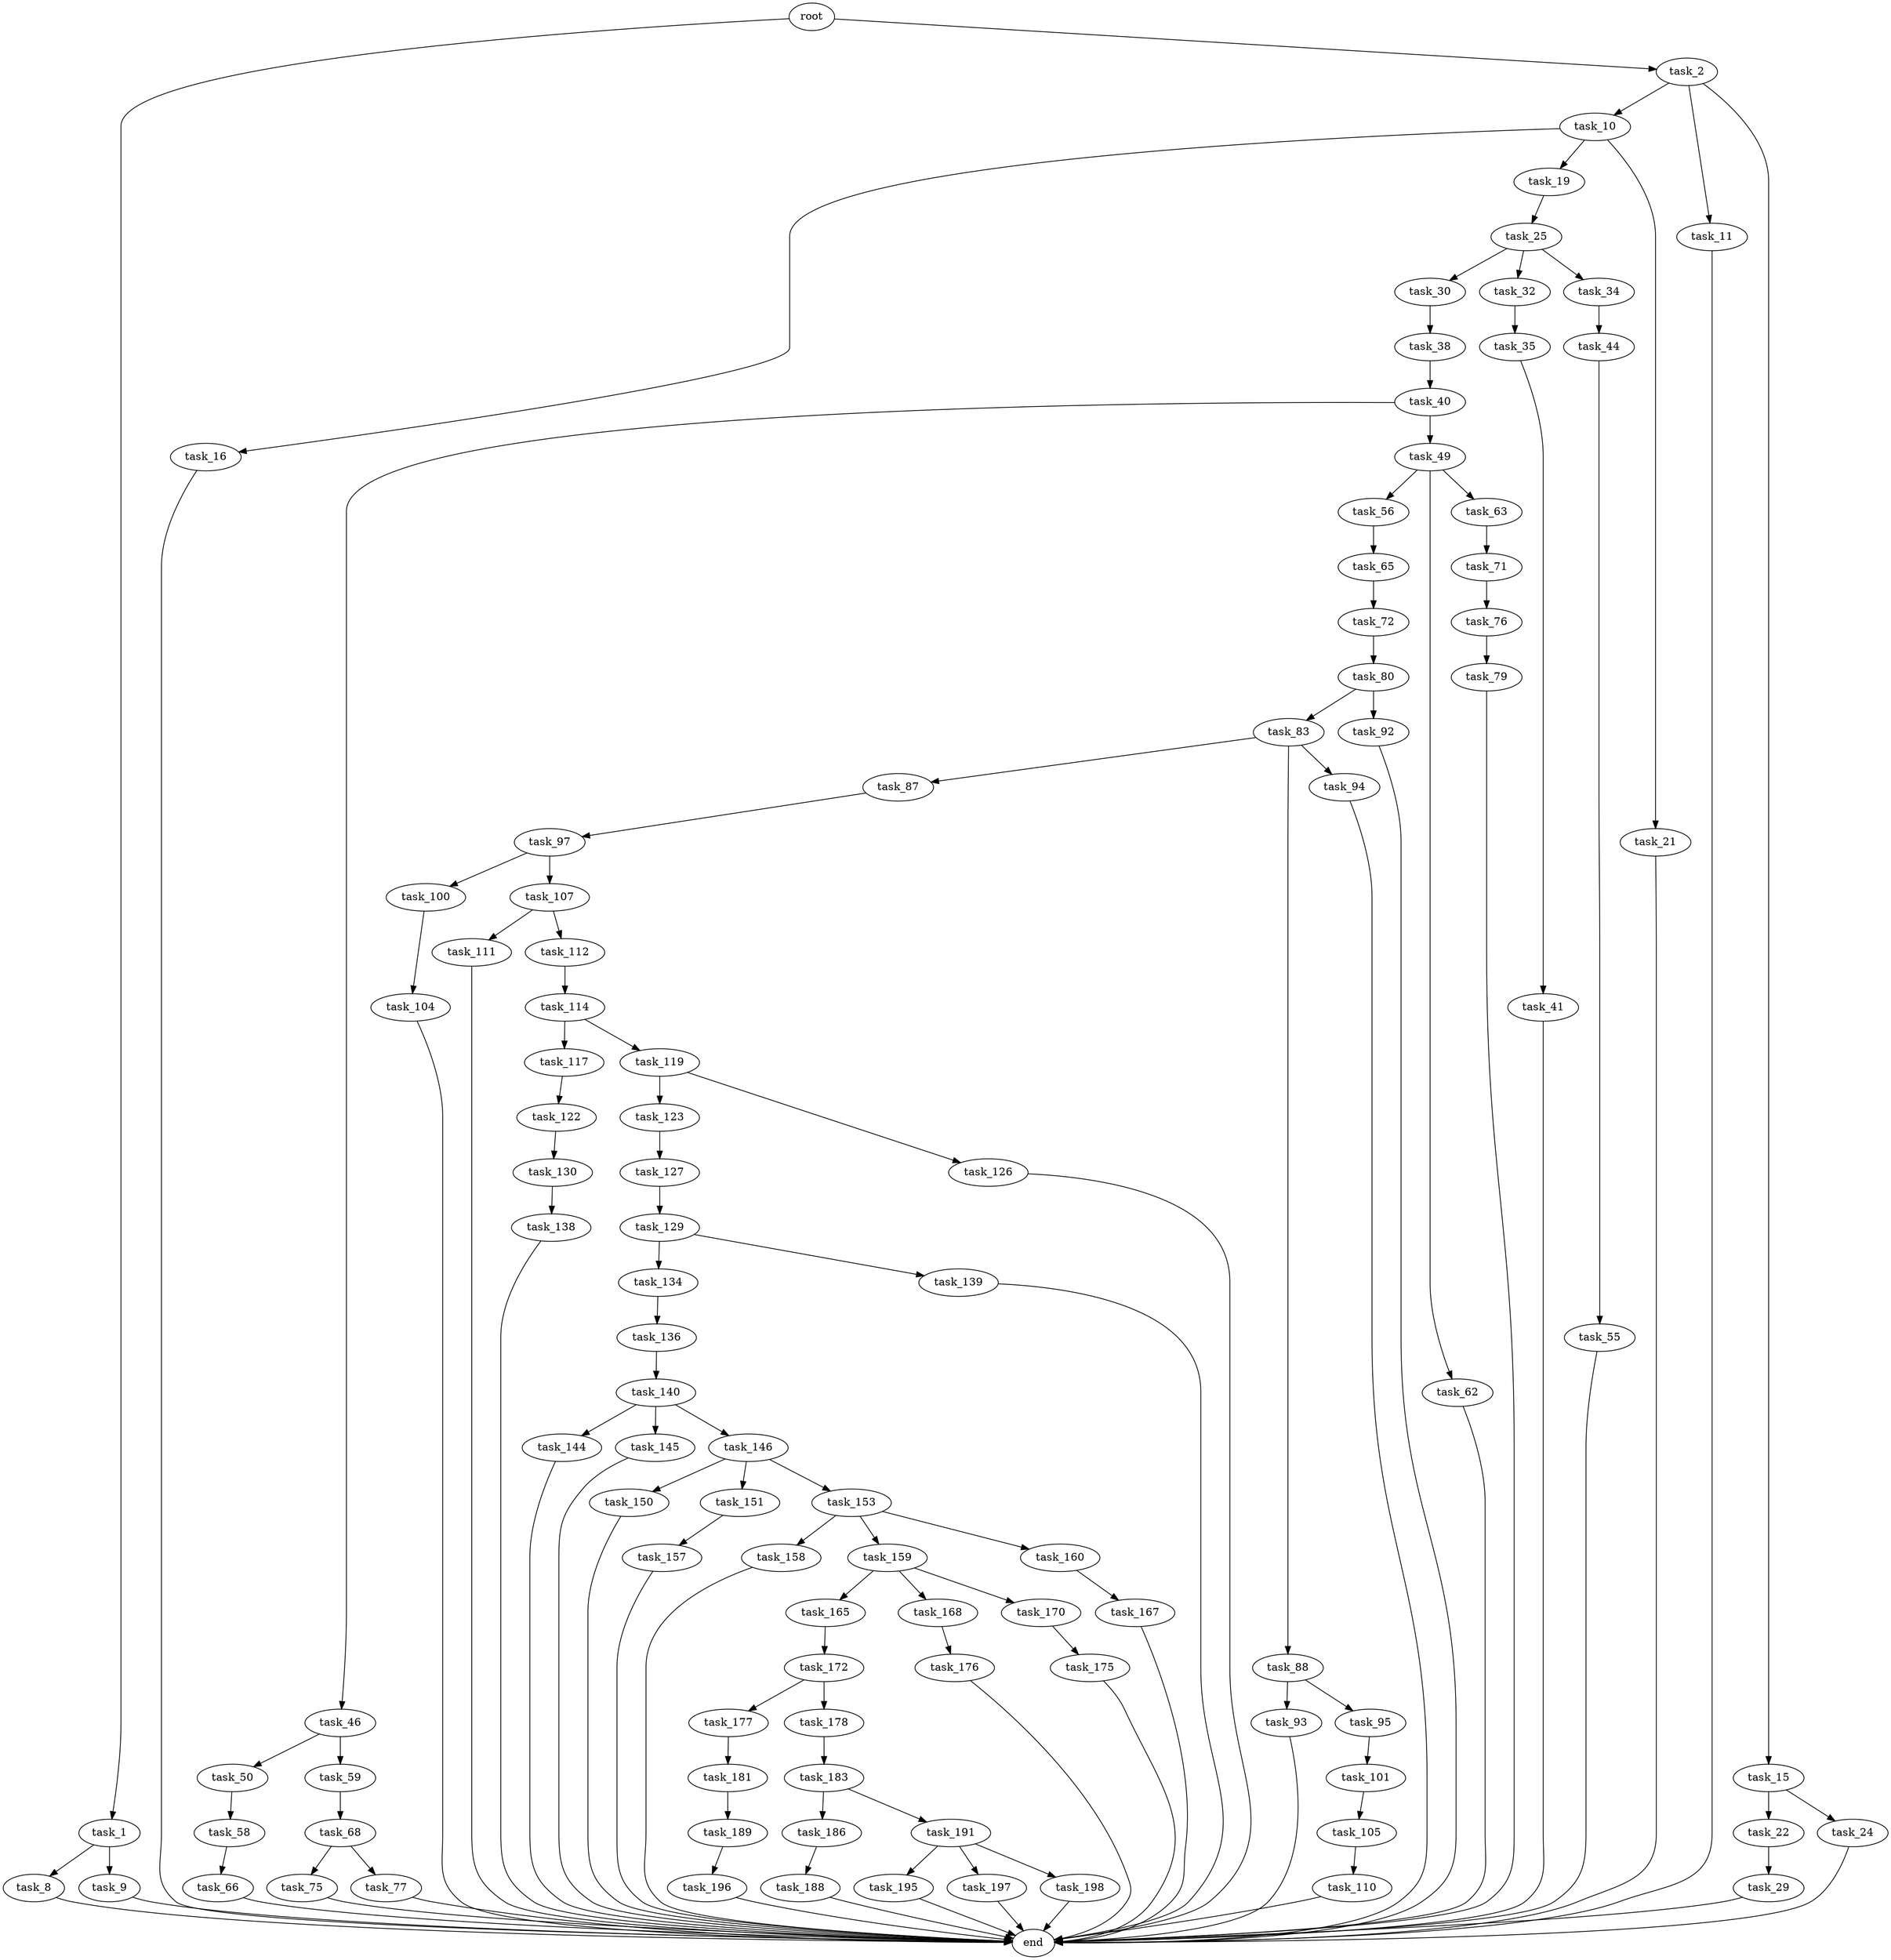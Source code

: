 digraph G {
  root [size="0.000000"];
  task_1 [size="28991029248.000000"];
  task_2 [size="315596430128.000000"];
  task_8 [size="116062647509.000000"];
  task_9 [size="1089884812.000000"];
  task_10 [size="23027461119.000000"];
  task_11 [size="1292517239.000000"];
  task_15 [size="549755813888.000000"];
  task_16 [size="1710110047.000000"];
  task_19 [size="7858302735.000000"];
  task_21 [size="368293445632.000000"];
  task_22 [size="8589934592.000000"];
  task_24 [size="33705381114.000000"];
  task_25 [size="300043637347.000000"];
  task_29 [size="5797762615.000000"];
  task_30 [size="512082070657.000000"];
  task_32 [size="31387523559.000000"];
  task_34 [size="782757789696.000000"];
  task_35 [size="28991029248.000000"];
  task_38 [size="68719476736.000000"];
  task_40 [size="195798345263.000000"];
  task_41 [size="4399188279.000000"];
  task_44 [size="782757789696.000000"];
  task_46 [size="68719476736.000000"];
  task_49 [size="15911324308.000000"];
  task_50 [size="134217728000.000000"];
  task_55 [size="11259937117.000000"];
  task_56 [size="125052141669.000000"];
  task_58 [size="782757789696.000000"];
  task_59 [size="171797648636.000000"];
  task_62 [size="231928233984.000000"];
  task_63 [size="8589934592.000000"];
  task_65 [size="25900693479.000000"];
  task_66 [size="37262820259.000000"];
  task_68 [size="368293445632.000000"];
  task_71 [size="345403879652.000000"];
  task_72 [size="28796605133.000000"];
  task_75 [size="17744288489.000000"];
  task_76 [size="98167678621.000000"];
  task_77 [size="28991029248.000000"];
  task_79 [size="708623738770.000000"];
  task_80 [size="3381191183.000000"];
  task_83 [size="175910967388.000000"];
  task_87 [size="7574856112.000000"];
  task_88 [size="865005394941.000000"];
  task_92 [size="8589934592.000000"];
  task_93 [size="28991029248.000000"];
  task_94 [size="8589934592.000000"];
  task_95 [size="549755813888.000000"];
  task_97 [size="8589934592.000000"];
  task_100 [size="380372135787.000000"];
  task_101 [size="503450716562.000000"];
  task_104 [size="912494834773.000000"];
  task_105 [size="104184427273.000000"];
  task_107 [size="391415656331.000000"];
  task_110 [size="8589934592.000000"];
  task_111 [size="4314577669.000000"];
  task_112 [size="239720595658.000000"];
  task_114 [size="11200308835.000000"];
  task_117 [size="14629992875.000000"];
  task_119 [size="28991029248.000000"];
  task_122 [size="7459943369.000000"];
  task_123 [size="33692016691.000000"];
  task_126 [size="33190309386.000000"];
  task_127 [size="3051063156.000000"];
  task_129 [size="231928233984.000000"];
  task_130 [size="22964505303.000000"];
  task_134 [size="326043687591.000000"];
  task_136 [size="2541740450.000000"];
  task_138 [size="132140069511.000000"];
  task_139 [size="368293445632.000000"];
  task_140 [size="68719476736.000000"];
  task_144 [size="782757789696.000000"];
  task_145 [size="24663903604.000000"];
  task_146 [size="368293445632.000000"];
  task_150 [size="134217728000.000000"];
  task_151 [size="28991029248.000000"];
  task_153 [size="134217728000.000000"];
  task_157 [size="2038470998.000000"];
  task_158 [size="231886424217.000000"];
  task_159 [size="4006536129.000000"];
  task_160 [size="858654199937.000000"];
  task_165 [size="307989547473.000000"];
  task_167 [size="81159652610.000000"];
  task_168 [size="83432747730.000000"];
  task_170 [size="4113073889.000000"];
  task_172 [size="34010008062.000000"];
  task_175 [size="817825846680.000000"];
  task_176 [size="961508225628.000000"];
  task_177 [size="22137132673.000000"];
  task_178 [size="198162898648.000000"];
  task_181 [size="6369701333.000000"];
  task_183 [size="8589934592.000000"];
  task_186 [size="60400894845.000000"];
  task_188 [size="2785490229.000000"];
  task_189 [size="4817603002.000000"];
  task_191 [size="8943414422.000000"];
  task_195 [size="68719476736.000000"];
  task_196 [size="77071104627.000000"];
  task_197 [size="50896114126.000000"];
  task_198 [size="156582890486.000000"];
  end [size="0.000000"];

  root -> task_1 [size="1.000000"];
  root -> task_2 [size="1.000000"];
  task_1 -> task_8 [size="75497472.000000"];
  task_1 -> task_9 [size="75497472.000000"];
  task_2 -> task_10 [size="679477248.000000"];
  task_2 -> task_11 [size="679477248.000000"];
  task_2 -> task_15 [size="679477248.000000"];
  task_8 -> end [size="1.000000"];
  task_9 -> end [size="1.000000"];
  task_10 -> task_16 [size="536870912.000000"];
  task_10 -> task_19 [size="536870912.000000"];
  task_10 -> task_21 [size="536870912.000000"];
  task_11 -> end [size="1.000000"];
  task_15 -> task_22 [size="536870912.000000"];
  task_15 -> task_24 [size="536870912.000000"];
  task_16 -> end [size="1.000000"];
  task_19 -> task_25 [size="134217728.000000"];
  task_21 -> end [size="1.000000"];
  task_22 -> task_29 [size="33554432.000000"];
  task_24 -> end [size="1.000000"];
  task_25 -> task_30 [size="301989888.000000"];
  task_25 -> task_32 [size="301989888.000000"];
  task_25 -> task_34 [size="301989888.000000"];
  task_29 -> end [size="1.000000"];
  task_30 -> task_38 [size="536870912.000000"];
  task_32 -> task_35 [size="536870912.000000"];
  task_34 -> task_44 [size="679477248.000000"];
  task_35 -> task_41 [size="75497472.000000"];
  task_38 -> task_40 [size="134217728.000000"];
  task_40 -> task_46 [size="411041792.000000"];
  task_40 -> task_49 [size="411041792.000000"];
  task_41 -> end [size="1.000000"];
  task_44 -> task_55 [size="679477248.000000"];
  task_46 -> task_50 [size="134217728.000000"];
  task_46 -> task_59 [size="134217728.000000"];
  task_49 -> task_56 [size="301989888.000000"];
  task_49 -> task_62 [size="301989888.000000"];
  task_49 -> task_63 [size="301989888.000000"];
  task_50 -> task_58 [size="209715200.000000"];
  task_55 -> end [size="1.000000"];
  task_56 -> task_65 [size="301989888.000000"];
  task_58 -> task_66 [size="679477248.000000"];
  task_59 -> task_68 [size="536870912.000000"];
  task_62 -> end [size="1.000000"];
  task_63 -> task_71 [size="33554432.000000"];
  task_65 -> task_72 [size="679477248.000000"];
  task_66 -> end [size="1.000000"];
  task_68 -> task_75 [size="411041792.000000"];
  task_68 -> task_77 [size="411041792.000000"];
  task_71 -> task_76 [size="301989888.000000"];
  task_72 -> task_80 [size="838860800.000000"];
  task_75 -> end [size="1.000000"];
  task_76 -> task_79 [size="134217728.000000"];
  task_77 -> end [size="1.000000"];
  task_79 -> end [size="1.000000"];
  task_80 -> task_83 [size="75497472.000000"];
  task_80 -> task_92 [size="75497472.000000"];
  task_83 -> task_87 [size="209715200.000000"];
  task_83 -> task_88 [size="209715200.000000"];
  task_83 -> task_94 [size="209715200.000000"];
  task_87 -> task_97 [size="33554432.000000"];
  task_88 -> task_93 [size="838860800.000000"];
  task_88 -> task_95 [size="838860800.000000"];
  task_92 -> end [size="1.000000"];
  task_93 -> end [size="1.000000"];
  task_94 -> end [size="1.000000"];
  task_95 -> task_101 [size="536870912.000000"];
  task_97 -> task_100 [size="33554432.000000"];
  task_97 -> task_107 [size="33554432.000000"];
  task_100 -> task_104 [size="536870912.000000"];
  task_101 -> task_105 [size="536870912.000000"];
  task_104 -> end [size="1.000000"];
  task_105 -> task_110 [size="209715200.000000"];
  task_107 -> task_111 [size="411041792.000000"];
  task_107 -> task_112 [size="411041792.000000"];
  task_110 -> end [size="1.000000"];
  task_111 -> end [size="1.000000"];
  task_112 -> task_114 [size="301989888.000000"];
  task_114 -> task_117 [size="301989888.000000"];
  task_114 -> task_119 [size="301989888.000000"];
  task_117 -> task_122 [size="536870912.000000"];
  task_119 -> task_123 [size="75497472.000000"];
  task_119 -> task_126 [size="75497472.000000"];
  task_122 -> task_130 [size="134217728.000000"];
  task_123 -> task_127 [size="679477248.000000"];
  task_126 -> end [size="1.000000"];
  task_127 -> task_129 [size="75497472.000000"];
  task_129 -> task_134 [size="301989888.000000"];
  task_129 -> task_139 [size="301989888.000000"];
  task_130 -> task_138 [size="679477248.000000"];
  task_134 -> task_136 [size="209715200.000000"];
  task_136 -> task_140 [size="209715200.000000"];
  task_138 -> end [size="1.000000"];
  task_139 -> end [size="1.000000"];
  task_140 -> task_144 [size="134217728.000000"];
  task_140 -> task_145 [size="134217728.000000"];
  task_140 -> task_146 [size="134217728.000000"];
  task_144 -> end [size="1.000000"];
  task_145 -> end [size="1.000000"];
  task_146 -> task_150 [size="411041792.000000"];
  task_146 -> task_151 [size="411041792.000000"];
  task_146 -> task_153 [size="411041792.000000"];
  task_150 -> end [size="1.000000"];
  task_151 -> task_157 [size="75497472.000000"];
  task_153 -> task_158 [size="209715200.000000"];
  task_153 -> task_159 [size="209715200.000000"];
  task_153 -> task_160 [size="209715200.000000"];
  task_157 -> end [size="1.000000"];
  task_158 -> end [size="1.000000"];
  task_159 -> task_165 [size="75497472.000000"];
  task_159 -> task_168 [size="75497472.000000"];
  task_159 -> task_170 [size="75497472.000000"];
  task_160 -> task_167 [size="536870912.000000"];
  task_165 -> task_172 [size="536870912.000000"];
  task_167 -> end [size="1.000000"];
  task_168 -> task_176 [size="75497472.000000"];
  task_170 -> task_175 [size="134217728.000000"];
  task_172 -> task_177 [size="33554432.000000"];
  task_172 -> task_178 [size="33554432.000000"];
  task_175 -> end [size="1.000000"];
  task_176 -> end [size="1.000000"];
  task_177 -> task_181 [size="75497472.000000"];
  task_178 -> task_183 [size="209715200.000000"];
  task_181 -> task_189 [size="411041792.000000"];
  task_183 -> task_186 [size="33554432.000000"];
  task_183 -> task_191 [size="33554432.000000"];
  task_186 -> task_188 [size="209715200.000000"];
  task_188 -> end [size="1.000000"];
  task_189 -> task_196 [size="75497472.000000"];
  task_191 -> task_195 [size="301989888.000000"];
  task_191 -> task_197 [size="301989888.000000"];
  task_191 -> task_198 [size="301989888.000000"];
  task_195 -> end [size="1.000000"];
  task_196 -> end [size="1.000000"];
  task_197 -> end [size="1.000000"];
  task_198 -> end [size="1.000000"];
}
